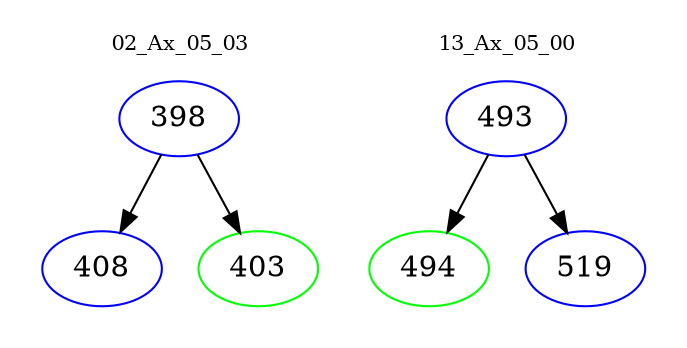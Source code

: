 digraph{
subgraph cluster_0 {
color = white
label = "02_Ax_05_03";
fontsize=10;
T0_398 [label="398", color="blue"]
T0_398 -> T0_408 [color="black"]
T0_408 [label="408", color="blue"]
T0_398 -> T0_403 [color="black"]
T0_403 [label="403", color="green"]
}
subgraph cluster_1 {
color = white
label = "13_Ax_05_00";
fontsize=10;
T1_493 [label="493", color="blue"]
T1_493 -> T1_494 [color="black"]
T1_494 [label="494", color="green"]
T1_493 -> T1_519 [color="black"]
T1_519 [label="519", color="blue"]
}
}
